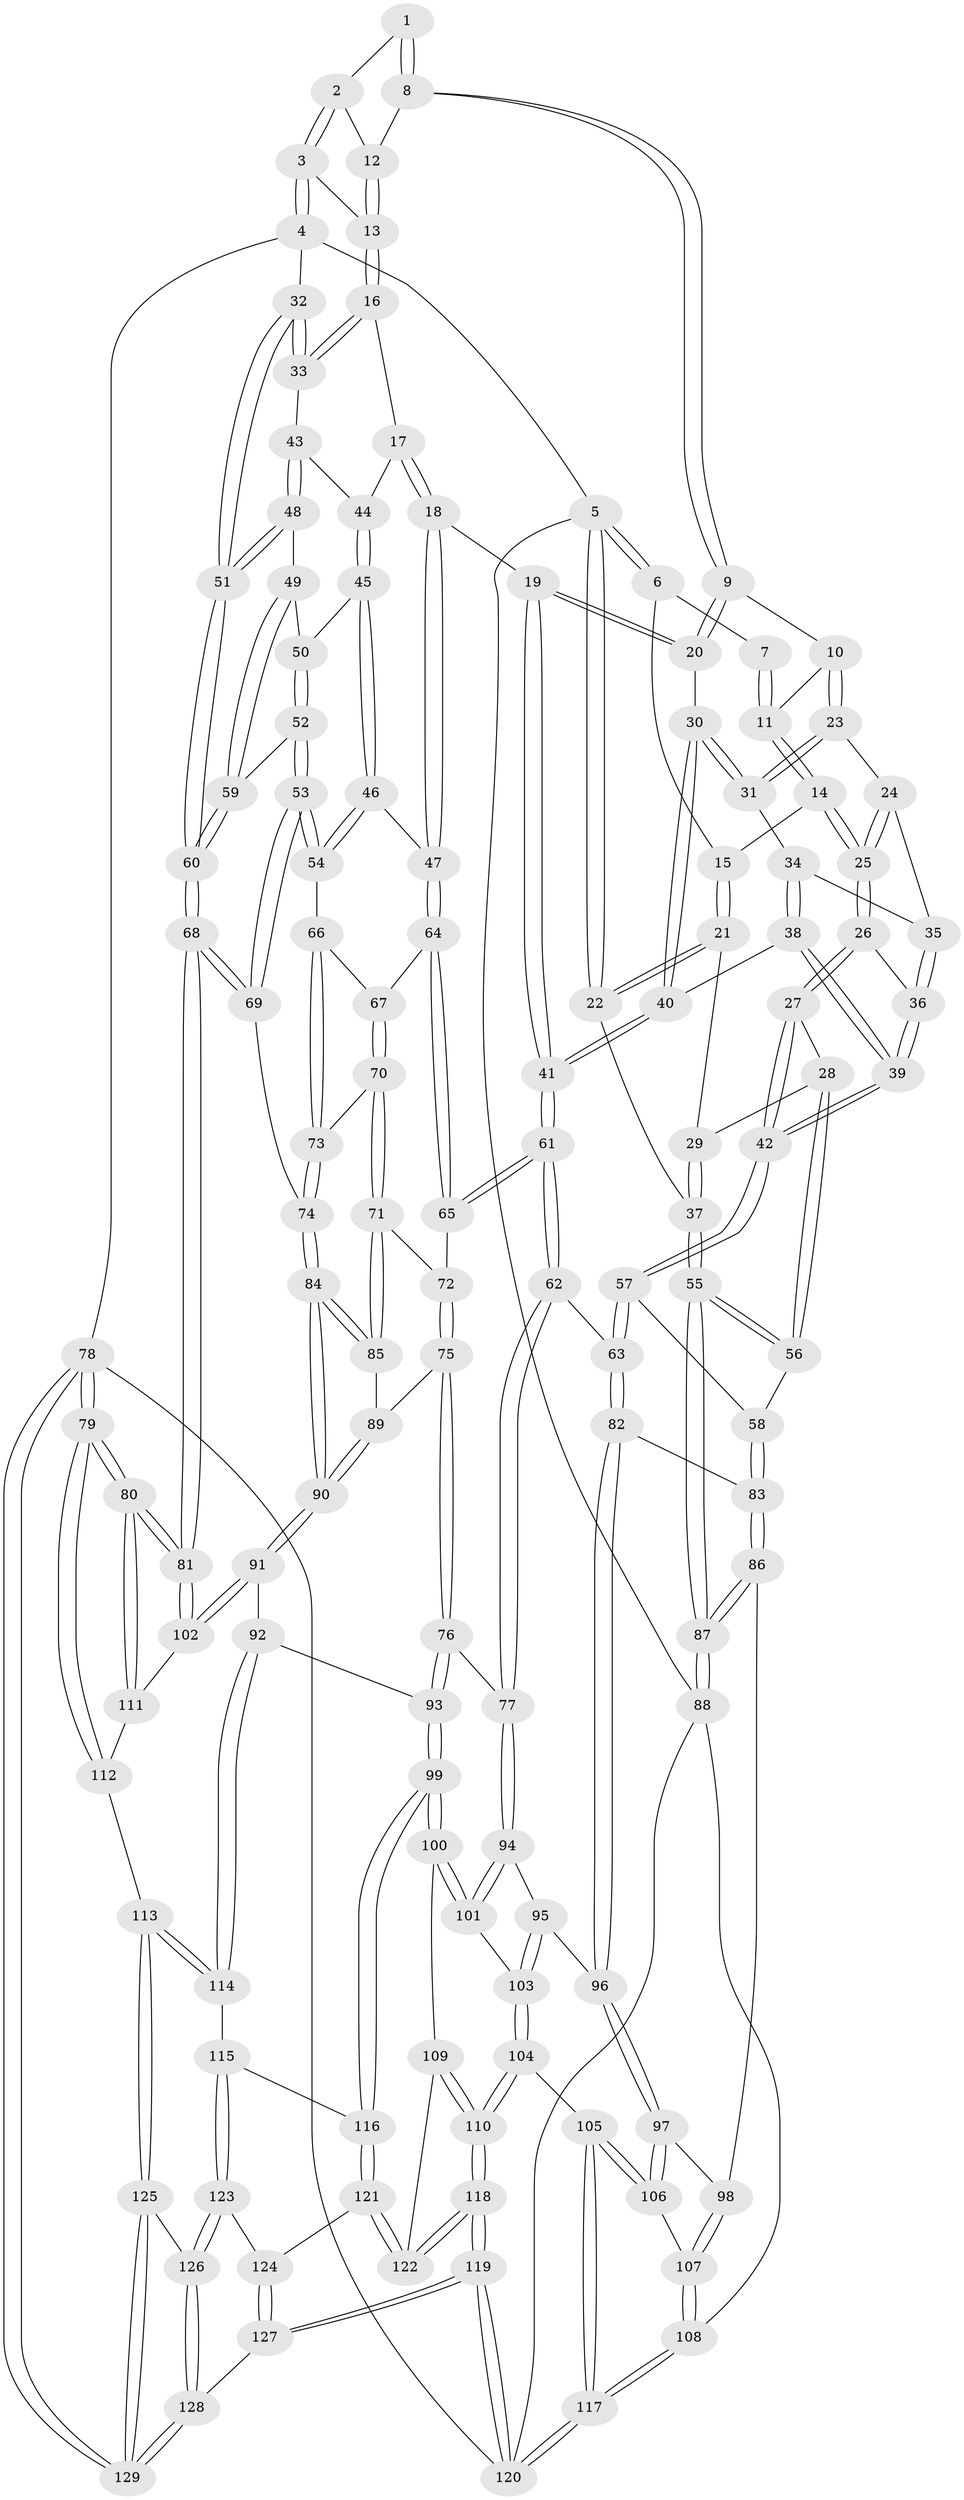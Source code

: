 // coarse degree distribution, {3: 0.07777777777777778, 5: 0.4666666666666667, 6: 0.08888888888888889, 4: 0.3333333333333333, 8: 0.011111111111111112, 2: 0.011111111111111112, 9: 0.011111111111111112}
// Generated by graph-tools (version 1.1) at 2025/06/03/04/25 22:06:06]
// undirected, 129 vertices, 319 edges
graph export_dot {
graph [start="1"]
  node [color=gray90,style=filled];
  1 [pos="+0.4623552021154998+0"];
  2 [pos="+0.675216074255723+0"];
  3 [pos="+0.970665380142643+0"];
  4 [pos="+1+0"];
  5 [pos="+0+0"];
  6 [pos="+0+0"];
  7 [pos="+0.35490369253211657+0"];
  8 [pos="+0.5046089306867035+0.1033694096934226"];
  9 [pos="+0.4913486110966698+0.12432052862732274"];
  10 [pos="+0.3724928238512681+0.09991663003580488"];
  11 [pos="+0.33197474023487766+0.08124272668021067"];
  12 [pos="+0.6225008008881915+0.03359051732865571"];
  13 [pos="+0.695492590972826+0.14472332881417396"];
  14 [pos="+0.3059530994376752+0.09969182722801836"];
  15 [pos="+0.2188797875548967+0.10976226843341222"];
  16 [pos="+0.702455808950119+0.17905930834393288"];
  17 [pos="+0.688978158464297+0.21182788242858303"];
  18 [pos="+0.6485904421539552+0.2584865807844626"];
  19 [pos="+0.6048321869211017+0.24993923865070503"];
  20 [pos="+0.5169230941156673+0.18202443022197928"];
  21 [pos="+0.14949249328748732+0.1659435902747401"];
  22 [pos="+0+0"];
  23 [pos="+0.3911349867850625+0.21438773516829182"];
  24 [pos="+0.37693293275908984+0.22560945952142947"];
  25 [pos="+0.3055239114282611+0.20093866092983398"];
  26 [pos="+0.29722042953889594+0.24021641083038062"];
  27 [pos="+0.2111831003634279+0.26289536276211944"];
  28 [pos="+0.1355525495603153+0.26599488644774966"];
  29 [pos="+0.1482777614920659+0.1718340709760694"];
  30 [pos="+0.440976041163189+0.24282610589589143"];
  31 [pos="+0.4402892824925784+0.24275165535954085"];
  32 [pos="+1+0"];
  33 [pos="+1+0.037796086377485764"];
  34 [pos="+0.38410037145291515+0.2652627001142382"];
  35 [pos="+0.37271136242792013+0.24069023596076616"];
  36 [pos="+0.3060409574160865+0.2528909940011084"];
  37 [pos="+0+0.18026217002554698"];
  38 [pos="+0.35198676805514123+0.3255539612284469"];
  39 [pos="+0.33794425572050957+0.3293824248673847"];
  40 [pos="+0.4407817321447339+0.3337362179908753"];
  41 [pos="+0.4719843226956462+0.35789749082290295"];
  42 [pos="+0.31972796838098755+0.3556748118413303"];
  43 [pos="+0.9681951081659951+0.20018393787550826"];
  44 [pos="+0.8689968013348938+0.2663560176844723"];
  45 [pos="+0.849169785787555+0.3103371687131421"];
  46 [pos="+0.7777919129795834+0.35113709703203266"];
  47 [pos="+0.6593973753896311+0.2900469812246085"];
  48 [pos="+0.9519152681248493+0.3235883171186995"];
  49 [pos="+0.9410336465401673+0.350547169101502"];
  50 [pos="+0.8728716769022815+0.3533204275663394"];
  51 [pos="+1+0.5740051896274094"];
  52 [pos="+0.8741615722223585+0.4174325157559457"];
  53 [pos="+0.8668165025213389+0.4241517615040141"];
  54 [pos="+0.7969079006634702+0.4143658688783075"];
  55 [pos="+0+0.4575568819356426"];
  56 [pos="+0.06967617230406443+0.36734732855414953"];
  57 [pos="+0.3081598280595604+0.38075110718150645"];
  58 [pos="+0.21584425401120128+0.4121201919127915"];
  59 [pos="+0.9427463957600756+0.40598201722142635"];
  60 [pos="+1+0.5887164866721009"];
  61 [pos="+0.4798898514882025+0.46101779921444946"];
  62 [pos="+0.45934594608613466+0.5082740079785636"];
  63 [pos="+0.4230282615091253+0.5048397326499995"];
  64 [pos="+0.6432601480217736+0.3830005008925519"];
  65 [pos="+0.6386830958187724+0.38955524616917103"];
  66 [pos="+0.7925417276973745+0.42036341502607283"];
  67 [pos="+0.7057320978316728+0.42973602447098813"];
  68 [pos="+1+0.6180464819951791"];
  69 [pos="+0.8925043165333817+0.5727399986814614"];
  70 [pos="+0.7255394263670175+0.5003127289152974"];
  71 [pos="+0.7150941790357183+0.5159207195500873"];
  72 [pos="+0.6410331629848909+0.4638050219259122"];
  73 [pos="+0.7805709287742169+0.4755041671360615"];
  74 [pos="+0.8767577735339496+0.5767239856593509"];
  75 [pos="+0.5865088869873372+0.5534684679536924"];
  76 [pos="+0.5456341120690755+0.5712270617751432"];
  77 [pos="+0.49308953397050687+0.5573770113939585"];
  78 [pos="+1+1"];
  79 [pos="+1+1"];
  80 [pos="+1+1"];
  81 [pos="+1+0.7540371702061617"];
  82 [pos="+0.2812844856693136+0.5709649587407024"];
  83 [pos="+0.2764963646644812+0.5686702717254549"];
  84 [pos="+0.7875378280178437+0.6349864599502564"];
  85 [pos="+0.7135859118946375+0.5270122167541218"];
  86 [pos="+0.06548430977315839+0.606376686218439"];
  87 [pos="+0+0.5366412119548027"];
  88 [pos="+0+0.7396211692727026"];
  89 [pos="+0.6432442942108949+0.5556086889025357"];
  90 [pos="+0.7507892209232618+0.6983232115283204"];
  91 [pos="+0.7456405434444386+0.7116648648575551"];
  92 [pos="+0.6583965418032663+0.7335583475026478"];
  93 [pos="+0.6565167905278929+0.7336075803998815"];
  94 [pos="+0.4654043364924262+0.6279405867048637"];
  95 [pos="+0.30613954042312913+0.6447474935979922"];
  96 [pos="+0.29431282414564175+0.6373111631986687"];
  97 [pos="+0.23370168344389675+0.7306295939821319"];
  98 [pos="+0.1395464286823174+0.6831035158166596"];
  99 [pos="+0.5706686191974585+0.7935323717238375"];
  100 [pos="+0.4774663669222255+0.7779315481081888"];
  101 [pos="+0.44904089637801337+0.713694547104954"];
  102 [pos="+0.8171963598952572+0.7901291288305586"];
  103 [pos="+0.3661779789093454+0.7067047912197709"];
  104 [pos="+0.29065979295538447+0.7999674722857298"];
  105 [pos="+0.2570362187733778+0.7882110931072953"];
  106 [pos="+0.24728493703041304+0.7760036618674667"];
  107 [pos="+0.1280323499016616+0.8036819302902811"];
  108 [pos="+0.05868518265722206+0.8713363337994366"];
  109 [pos="+0.46330520129024144+0.7933229219090232"];
  110 [pos="+0.36913220696304416+0.8732977761382811"];
  111 [pos="+0.8081293124245428+0.8562937867719435"];
  112 [pos="+0.7962728112677031+0.897512932083688"];
  113 [pos="+0.76768514027788+0.9211720919815626"];
  114 [pos="+0.6982125075288942+0.8952231668057822"];
  115 [pos="+0.6897581791156016+0.8972644911330525"];
  116 [pos="+0.5744923128076201+0.8188908159624518"];
  117 [pos="+0.143371575842667+0.9655533516742226"];
  118 [pos="+0.35247373462366083+1"];
  119 [pos="+0.34570540103332253+1"];
  120 [pos="+0.254496533817233+1"];
  121 [pos="+0.575103378062194+0.8708938671539963"];
  122 [pos="+0.5058186324093971+0.9328605862154972"];
  123 [pos="+0.6337953371971269+0.9302810742968808"];
  124 [pos="+0.600795561650242+0.9138412485944256"];
  125 [pos="+0.7470997607214669+0.9905145421115424"];
  126 [pos="+0.6418077337518647+0.9535096066593883"];
  127 [pos="+0.4383124737681351+1"];
  128 [pos="+0.5591477384613015+1"];
  129 [pos="+0.7483444482862087+1"];
  1 -- 2;
  1 -- 8;
  1 -- 8;
  2 -- 3;
  2 -- 3;
  2 -- 12;
  3 -- 4;
  3 -- 4;
  3 -- 13;
  4 -- 5;
  4 -- 32;
  4 -- 78;
  5 -- 6;
  5 -- 6;
  5 -- 22;
  5 -- 22;
  5 -- 88;
  6 -- 7;
  6 -- 15;
  7 -- 11;
  7 -- 11;
  8 -- 9;
  8 -- 9;
  8 -- 12;
  9 -- 10;
  9 -- 20;
  9 -- 20;
  10 -- 11;
  10 -- 23;
  10 -- 23;
  11 -- 14;
  11 -- 14;
  12 -- 13;
  12 -- 13;
  13 -- 16;
  13 -- 16;
  14 -- 15;
  14 -- 25;
  14 -- 25;
  15 -- 21;
  15 -- 21;
  16 -- 17;
  16 -- 33;
  16 -- 33;
  17 -- 18;
  17 -- 18;
  17 -- 44;
  18 -- 19;
  18 -- 47;
  18 -- 47;
  19 -- 20;
  19 -- 20;
  19 -- 41;
  19 -- 41;
  20 -- 30;
  21 -- 22;
  21 -- 22;
  21 -- 29;
  22 -- 37;
  23 -- 24;
  23 -- 31;
  23 -- 31;
  24 -- 25;
  24 -- 25;
  24 -- 35;
  25 -- 26;
  25 -- 26;
  26 -- 27;
  26 -- 27;
  26 -- 36;
  27 -- 28;
  27 -- 42;
  27 -- 42;
  28 -- 29;
  28 -- 56;
  28 -- 56;
  29 -- 37;
  29 -- 37;
  30 -- 31;
  30 -- 31;
  30 -- 40;
  30 -- 40;
  31 -- 34;
  32 -- 33;
  32 -- 33;
  32 -- 51;
  32 -- 51;
  33 -- 43;
  34 -- 35;
  34 -- 38;
  34 -- 38;
  35 -- 36;
  35 -- 36;
  36 -- 39;
  36 -- 39;
  37 -- 55;
  37 -- 55;
  38 -- 39;
  38 -- 39;
  38 -- 40;
  39 -- 42;
  39 -- 42;
  40 -- 41;
  40 -- 41;
  41 -- 61;
  41 -- 61;
  42 -- 57;
  42 -- 57;
  43 -- 44;
  43 -- 48;
  43 -- 48;
  44 -- 45;
  44 -- 45;
  45 -- 46;
  45 -- 46;
  45 -- 50;
  46 -- 47;
  46 -- 54;
  46 -- 54;
  47 -- 64;
  47 -- 64;
  48 -- 49;
  48 -- 51;
  48 -- 51;
  49 -- 50;
  49 -- 59;
  49 -- 59;
  50 -- 52;
  50 -- 52;
  51 -- 60;
  51 -- 60;
  52 -- 53;
  52 -- 53;
  52 -- 59;
  53 -- 54;
  53 -- 54;
  53 -- 69;
  53 -- 69;
  54 -- 66;
  55 -- 56;
  55 -- 56;
  55 -- 87;
  55 -- 87;
  56 -- 58;
  57 -- 58;
  57 -- 63;
  57 -- 63;
  58 -- 83;
  58 -- 83;
  59 -- 60;
  59 -- 60;
  60 -- 68;
  60 -- 68;
  61 -- 62;
  61 -- 62;
  61 -- 65;
  61 -- 65;
  62 -- 63;
  62 -- 77;
  62 -- 77;
  63 -- 82;
  63 -- 82;
  64 -- 65;
  64 -- 65;
  64 -- 67;
  65 -- 72;
  66 -- 67;
  66 -- 73;
  66 -- 73;
  67 -- 70;
  67 -- 70;
  68 -- 69;
  68 -- 69;
  68 -- 81;
  68 -- 81;
  69 -- 74;
  70 -- 71;
  70 -- 71;
  70 -- 73;
  71 -- 72;
  71 -- 85;
  71 -- 85;
  72 -- 75;
  72 -- 75;
  73 -- 74;
  73 -- 74;
  74 -- 84;
  74 -- 84;
  75 -- 76;
  75 -- 76;
  75 -- 89;
  76 -- 77;
  76 -- 93;
  76 -- 93;
  77 -- 94;
  77 -- 94;
  78 -- 79;
  78 -- 79;
  78 -- 129;
  78 -- 129;
  78 -- 120;
  79 -- 80;
  79 -- 80;
  79 -- 112;
  79 -- 112;
  80 -- 81;
  80 -- 81;
  80 -- 111;
  80 -- 111;
  81 -- 102;
  81 -- 102;
  82 -- 83;
  82 -- 96;
  82 -- 96;
  83 -- 86;
  83 -- 86;
  84 -- 85;
  84 -- 85;
  84 -- 90;
  84 -- 90;
  85 -- 89;
  86 -- 87;
  86 -- 87;
  86 -- 98;
  87 -- 88;
  87 -- 88;
  88 -- 108;
  88 -- 120;
  89 -- 90;
  89 -- 90;
  90 -- 91;
  90 -- 91;
  91 -- 92;
  91 -- 102;
  91 -- 102;
  92 -- 93;
  92 -- 114;
  92 -- 114;
  93 -- 99;
  93 -- 99;
  94 -- 95;
  94 -- 101;
  94 -- 101;
  95 -- 96;
  95 -- 103;
  95 -- 103;
  96 -- 97;
  96 -- 97;
  97 -- 98;
  97 -- 106;
  97 -- 106;
  98 -- 107;
  98 -- 107;
  99 -- 100;
  99 -- 100;
  99 -- 116;
  99 -- 116;
  100 -- 101;
  100 -- 101;
  100 -- 109;
  101 -- 103;
  102 -- 111;
  103 -- 104;
  103 -- 104;
  104 -- 105;
  104 -- 110;
  104 -- 110;
  105 -- 106;
  105 -- 106;
  105 -- 117;
  105 -- 117;
  106 -- 107;
  107 -- 108;
  107 -- 108;
  108 -- 117;
  108 -- 117;
  109 -- 110;
  109 -- 110;
  109 -- 122;
  110 -- 118;
  110 -- 118;
  111 -- 112;
  112 -- 113;
  113 -- 114;
  113 -- 114;
  113 -- 125;
  113 -- 125;
  114 -- 115;
  115 -- 116;
  115 -- 123;
  115 -- 123;
  116 -- 121;
  116 -- 121;
  117 -- 120;
  117 -- 120;
  118 -- 119;
  118 -- 119;
  118 -- 122;
  118 -- 122;
  119 -- 120;
  119 -- 120;
  119 -- 127;
  119 -- 127;
  121 -- 122;
  121 -- 122;
  121 -- 124;
  123 -- 124;
  123 -- 126;
  123 -- 126;
  124 -- 127;
  124 -- 127;
  125 -- 126;
  125 -- 129;
  125 -- 129;
  126 -- 128;
  126 -- 128;
  127 -- 128;
  128 -- 129;
  128 -- 129;
}
